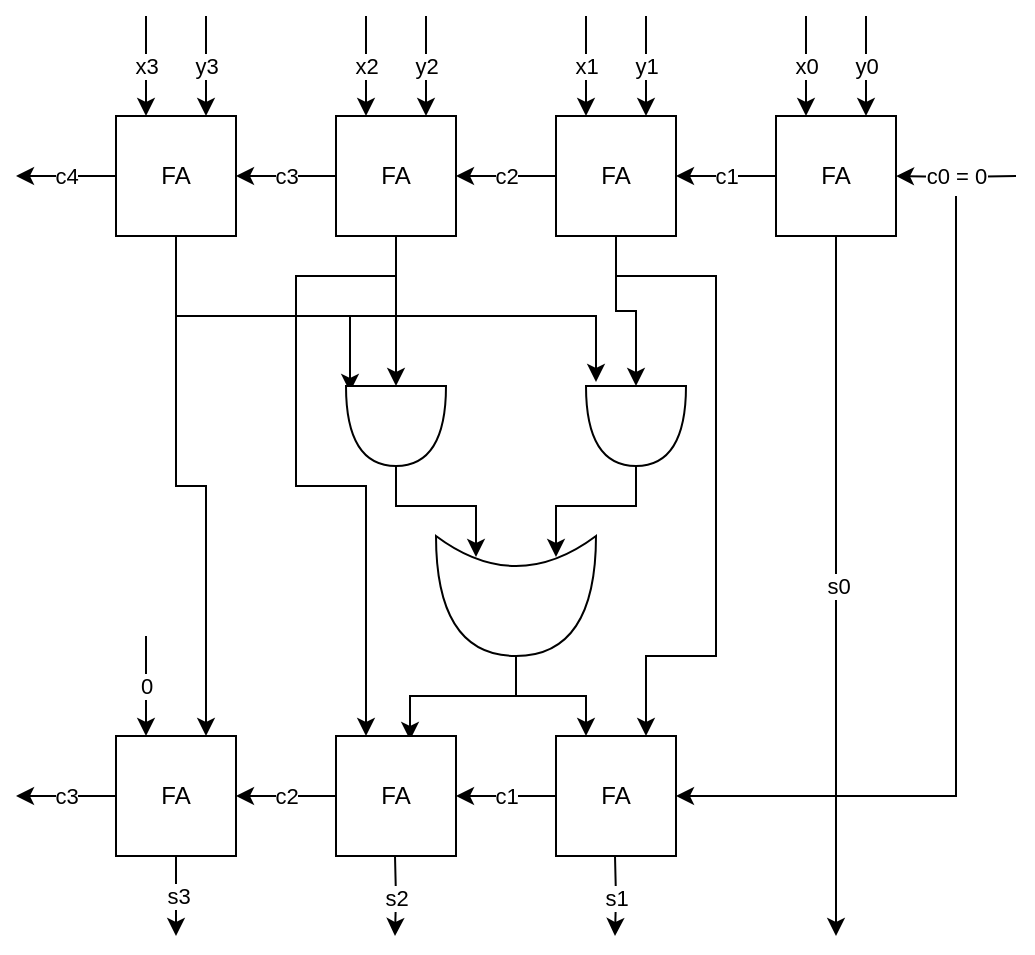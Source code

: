 <mxfile version="14.1.1" type="github">
  <diagram id="TvvjJJYNNTWUt_TaYmTE" name="Page-1">
    <mxGraphModel dx="1038" dy="587" grid="1" gridSize="10" guides="1" tooltips="1" connect="1" arrows="1" fold="1" page="1" pageScale="1" pageWidth="827" pageHeight="1169" math="0" shadow="0">
      <root>
        <mxCell id="0" />
        <mxCell id="1" parent="0" />
        <mxCell id="P3YJ1uOnPOSW2vBNwc0p-4" value="c4" style="edgeStyle=orthogonalEdgeStyle;rounded=0;orthogonalLoop=1;jettySize=auto;html=1;exitX=0;exitY=0.5;exitDx=0;exitDy=0;" edge="1" parent="1" source="P3YJ1uOnPOSW2vBNwc0p-1">
          <mxGeometry relative="1" as="geometry">
            <mxPoint x="100" y="150" as="targetPoint" />
          </mxGeometry>
        </mxCell>
        <mxCell id="P3YJ1uOnPOSW2vBNwc0p-32" style="edgeStyle=orthogonalEdgeStyle;rounded=0;orthogonalLoop=1;jettySize=auto;html=1;entryX=0.75;entryY=0;entryDx=0;entryDy=0;" edge="1" parent="1" source="P3YJ1uOnPOSW2vBNwc0p-1" target="P3YJ1uOnPOSW2vBNwc0p-26">
          <mxGeometry relative="1" as="geometry" />
        </mxCell>
        <mxCell id="P3YJ1uOnPOSW2vBNwc0p-40" style="edgeStyle=orthogonalEdgeStyle;rounded=0;orthogonalLoop=1;jettySize=auto;html=1;entryX=0.075;entryY=0.96;entryDx=0;entryDy=0;entryPerimeter=0;" edge="1" parent="1" source="P3YJ1uOnPOSW2vBNwc0p-1" target="P3YJ1uOnPOSW2vBNwc0p-18">
          <mxGeometry relative="1" as="geometry">
            <Array as="points">
              <mxPoint x="180" y="220" />
              <mxPoint x="267" y="220" />
            </Array>
          </mxGeometry>
        </mxCell>
        <mxCell id="P3YJ1uOnPOSW2vBNwc0p-41" style="edgeStyle=orthogonalEdgeStyle;rounded=0;orthogonalLoop=1;jettySize=auto;html=1;entryX=-0.05;entryY=0.9;entryDx=0;entryDy=0;entryPerimeter=0;" edge="1" parent="1" source="P3YJ1uOnPOSW2vBNwc0p-1" target="P3YJ1uOnPOSW2vBNwc0p-19">
          <mxGeometry relative="1" as="geometry">
            <Array as="points">
              <mxPoint x="180" y="220" />
              <mxPoint x="390" y="220" />
            </Array>
          </mxGeometry>
        </mxCell>
        <mxCell id="P3YJ1uOnPOSW2vBNwc0p-1" value="FA" style="whiteSpace=wrap;html=1;aspect=fixed;" vertex="1" parent="1">
          <mxGeometry x="150" y="120" width="60" height="60" as="geometry" />
        </mxCell>
        <mxCell id="P3YJ1uOnPOSW2vBNwc0p-2" value="x3" style="endArrow=classic;html=1;entryX=0.25;entryY=0;entryDx=0;entryDy=0;" edge="1" parent="1" target="P3YJ1uOnPOSW2vBNwc0p-1">
          <mxGeometry width="50" height="50" relative="1" as="geometry">
            <mxPoint x="165" y="70" as="sourcePoint" />
            <mxPoint x="220" y="110" as="targetPoint" />
          </mxGeometry>
        </mxCell>
        <mxCell id="P3YJ1uOnPOSW2vBNwc0p-3" value="y3" style="endArrow=classic;html=1;entryX=0.75;entryY=0;entryDx=0;entryDy=0;" edge="1" parent="1" target="P3YJ1uOnPOSW2vBNwc0p-1">
          <mxGeometry width="50" height="50" relative="1" as="geometry">
            <mxPoint x="195" y="70" as="sourcePoint" />
            <mxPoint x="216" y="120" as="targetPoint" />
          </mxGeometry>
        </mxCell>
        <mxCell id="P3YJ1uOnPOSW2vBNwc0p-5" value="c2" style="edgeStyle=orthogonalEdgeStyle;rounded=0;orthogonalLoop=1;jettySize=auto;html=1;exitX=0;exitY=0.5;exitDx=0;exitDy=0;" edge="1" parent="1" source="P3YJ1uOnPOSW2vBNwc0p-6">
          <mxGeometry relative="1" as="geometry">
            <mxPoint x="320" y="150" as="targetPoint" />
          </mxGeometry>
        </mxCell>
        <mxCell id="P3YJ1uOnPOSW2vBNwc0p-22" style="edgeStyle=orthogonalEdgeStyle;rounded=0;orthogonalLoop=1;jettySize=auto;html=1;entryX=0;entryY=0.5;entryDx=0;entryDy=0;entryPerimeter=0;" edge="1" parent="1" source="P3YJ1uOnPOSW2vBNwc0p-6" target="P3YJ1uOnPOSW2vBNwc0p-19">
          <mxGeometry relative="1" as="geometry" />
        </mxCell>
        <mxCell id="P3YJ1uOnPOSW2vBNwc0p-39" style="edgeStyle=orthogonalEdgeStyle;rounded=0;orthogonalLoop=1;jettySize=auto;html=1;entryX=0.75;entryY=0;entryDx=0;entryDy=0;" edge="1" parent="1" source="P3YJ1uOnPOSW2vBNwc0p-6" target="P3YJ1uOnPOSW2vBNwc0p-29">
          <mxGeometry relative="1" as="geometry">
            <Array as="points">
              <mxPoint x="400" y="200" />
              <mxPoint x="450" y="200" />
              <mxPoint x="450" y="390" />
              <mxPoint x="415" y="390" />
            </Array>
          </mxGeometry>
        </mxCell>
        <mxCell id="P3YJ1uOnPOSW2vBNwc0p-6" value="FA" style="whiteSpace=wrap;html=1;aspect=fixed;" vertex="1" parent="1">
          <mxGeometry x="370" y="120" width="60" height="60" as="geometry" />
        </mxCell>
        <mxCell id="P3YJ1uOnPOSW2vBNwc0p-7" value="x1" style="endArrow=classic;html=1;entryX=0.25;entryY=0;entryDx=0;entryDy=0;" edge="1" parent="1" target="P3YJ1uOnPOSW2vBNwc0p-6">
          <mxGeometry width="50" height="50" relative="1" as="geometry">
            <mxPoint x="385" y="70" as="sourcePoint" />
            <mxPoint x="440" y="110" as="targetPoint" />
          </mxGeometry>
        </mxCell>
        <mxCell id="P3YJ1uOnPOSW2vBNwc0p-8" value="y1" style="endArrow=classic;html=1;entryX=0.75;entryY=0;entryDx=0;entryDy=0;" edge="1" parent="1" target="P3YJ1uOnPOSW2vBNwc0p-6">
          <mxGeometry width="50" height="50" relative="1" as="geometry">
            <mxPoint x="415" y="70" as="sourcePoint" />
            <mxPoint x="436" y="120" as="targetPoint" />
          </mxGeometry>
        </mxCell>
        <mxCell id="P3YJ1uOnPOSW2vBNwc0p-9" value="c3" style="edgeStyle=orthogonalEdgeStyle;rounded=0;orthogonalLoop=1;jettySize=auto;html=1;exitX=0;exitY=0.5;exitDx=0;exitDy=0;entryX=1;entryY=0.5;entryDx=0;entryDy=0;" edge="1" parent="1" source="P3YJ1uOnPOSW2vBNwc0p-10" target="P3YJ1uOnPOSW2vBNwc0p-1">
          <mxGeometry relative="1" as="geometry">
            <mxPoint x="210" y="129" as="targetPoint" />
            <mxPoint x="260" y="129" as="sourcePoint" />
          </mxGeometry>
        </mxCell>
        <mxCell id="P3YJ1uOnPOSW2vBNwc0p-21" style="edgeStyle=orthogonalEdgeStyle;rounded=0;orthogonalLoop=1;jettySize=auto;html=1;entryX=0;entryY=0.5;entryDx=0;entryDy=0;entryPerimeter=0;" edge="1" parent="1" source="P3YJ1uOnPOSW2vBNwc0p-10" target="P3YJ1uOnPOSW2vBNwc0p-18">
          <mxGeometry relative="1" as="geometry" />
        </mxCell>
        <mxCell id="P3YJ1uOnPOSW2vBNwc0p-42" style="edgeStyle=orthogonalEdgeStyle;rounded=0;orthogonalLoop=1;jettySize=auto;html=1;entryX=0.25;entryY=0;entryDx=0;entryDy=0;" edge="1" parent="1" source="P3YJ1uOnPOSW2vBNwc0p-10" target="P3YJ1uOnPOSW2vBNwc0p-31">
          <mxGeometry relative="1" as="geometry">
            <Array as="points">
              <mxPoint x="290" y="200" />
              <mxPoint x="240" y="200" />
              <mxPoint x="240" y="305" />
              <mxPoint x="275" y="305" />
            </Array>
          </mxGeometry>
        </mxCell>
        <mxCell id="P3YJ1uOnPOSW2vBNwc0p-10" value="FA" style="whiteSpace=wrap;html=1;aspect=fixed;" vertex="1" parent="1">
          <mxGeometry x="260" y="120" width="60" height="60" as="geometry" />
        </mxCell>
        <mxCell id="P3YJ1uOnPOSW2vBNwc0p-11" value="x2" style="endArrow=classic;html=1;entryX=0.25;entryY=0;entryDx=0;entryDy=0;" edge="1" parent="1" target="P3YJ1uOnPOSW2vBNwc0p-10">
          <mxGeometry width="50" height="50" relative="1" as="geometry">
            <mxPoint x="275" y="70" as="sourcePoint" />
            <mxPoint x="330" y="110" as="targetPoint" />
          </mxGeometry>
        </mxCell>
        <mxCell id="P3YJ1uOnPOSW2vBNwc0p-12" value="y2" style="endArrow=classic;html=1;entryX=0.75;entryY=0;entryDx=0;entryDy=0;" edge="1" parent="1" target="P3YJ1uOnPOSW2vBNwc0p-10">
          <mxGeometry width="50" height="50" relative="1" as="geometry">
            <mxPoint x="305" y="70" as="sourcePoint" />
            <mxPoint x="326" y="120" as="targetPoint" />
          </mxGeometry>
        </mxCell>
        <mxCell id="P3YJ1uOnPOSW2vBNwc0p-13" value="c1" style="edgeStyle=orthogonalEdgeStyle;rounded=0;orthogonalLoop=1;jettySize=auto;html=1;exitX=0;exitY=0.5;exitDx=0;exitDy=0;" edge="1" parent="1" source="P3YJ1uOnPOSW2vBNwc0p-14">
          <mxGeometry relative="1" as="geometry">
            <mxPoint x="430" y="150" as="targetPoint" />
          </mxGeometry>
        </mxCell>
        <mxCell id="P3YJ1uOnPOSW2vBNwc0p-38" value="s0" style="edgeStyle=orthogonalEdgeStyle;rounded=0;orthogonalLoop=1;jettySize=auto;html=1;" edge="1" parent="1" source="P3YJ1uOnPOSW2vBNwc0p-14">
          <mxGeometry relative="1" as="geometry">
            <mxPoint x="510" y="530" as="targetPoint" />
          </mxGeometry>
        </mxCell>
        <mxCell id="P3YJ1uOnPOSW2vBNwc0p-14" value="FA" style="whiteSpace=wrap;html=1;aspect=fixed;" vertex="1" parent="1">
          <mxGeometry x="480" y="120" width="60" height="60" as="geometry" />
        </mxCell>
        <mxCell id="P3YJ1uOnPOSW2vBNwc0p-15" value="x0" style="endArrow=classic;html=1;entryX=0.25;entryY=0;entryDx=0;entryDy=0;" edge="1" parent="1" target="P3YJ1uOnPOSW2vBNwc0p-14">
          <mxGeometry width="50" height="50" relative="1" as="geometry">
            <mxPoint x="495" y="70" as="sourcePoint" />
            <mxPoint x="550" y="110" as="targetPoint" />
          </mxGeometry>
        </mxCell>
        <mxCell id="P3YJ1uOnPOSW2vBNwc0p-16" value="y0" style="endArrow=classic;html=1;entryX=0.75;entryY=0;entryDx=0;entryDy=0;" edge="1" parent="1" target="P3YJ1uOnPOSW2vBNwc0p-14">
          <mxGeometry width="50" height="50" relative="1" as="geometry">
            <mxPoint x="525" y="70" as="sourcePoint" />
            <mxPoint x="546" y="120" as="targetPoint" />
          </mxGeometry>
        </mxCell>
        <mxCell id="P3YJ1uOnPOSW2vBNwc0p-17" value="c0 = 0" style="edgeStyle=orthogonalEdgeStyle;rounded=0;orthogonalLoop=1;jettySize=auto;html=1;entryX=1;entryY=0.5;entryDx=0;entryDy=0;" edge="1" parent="1" target="P3YJ1uOnPOSW2vBNwc0p-14">
          <mxGeometry relative="1" as="geometry">
            <mxPoint x="430" y="172" as="targetPoint" />
            <mxPoint x="600" y="150" as="sourcePoint" />
          </mxGeometry>
        </mxCell>
        <mxCell id="P3YJ1uOnPOSW2vBNwc0p-24" style="edgeStyle=orthogonalEdgeStyle;rounded=0;orthogonalLoop=1;jettySize=auto;html=1;entryX=0.175;entryY=0.75;entryDx=0;entryDy=0;entryPerimeter=0;" edge="1" parent="1" source="P3YJ1uOnPOSW2vBNwc0p-18" target="P3YJ1uOnPOSW2vBNwc0p-23">
          <mxGeometry relative="1" as="geometry" />
        </mxCell>
        <mxCell id="P3YJ1uOnPOSW2vBNwc0p-18" value="" style="shape=or;whiteSpace=wrap;html=1;rotation=90;" vertex="1" parent="1">
          <mxGeometry x="270" y="250" width="40" height="50" as="geometry" />
        </mxCell>
        <mxCell id="P3YJ1uOnPOSW2vBNwc0p-25" style="edgeStyle=orthogonalEdgeStyle;rounded=0;orthogonalLoop=1;jettySize=auto;html=1;entryX=0.175;entryY=0.25;entryDx=0;entryDy=0;entryPerimeter=0;" edge="1" parent="1" source="P3YJ1uOnPOSW2vBNwc0p-19" target="P3YJ1uOnPOSW2vBNwc0p-23">
          <mxGeometry relative="1" as="geometry" />
        </mxCell>
        <mxCell id="P3YJ1uOnPOSW2vBNwc0p-19" value="" style="shape=or;whiteSpace=wrap;html=1;rotation=90;" vertex="1" parent="1">
          <mxGeometry x="390" y="250" width="40" height="50" as="geometry" />
        </mxCell>
        <mxCell id="P3YJ1uOnPOSW2vBNwc0p-43" style="edgeStyle=orthogonalEdgeStyle;rounded=0;orthogonalLoop=1;jettySize=auto;html=1;entryX=0.25;entryY=0;entryDx=0;entryDy=0;" edge="1" parent="1" source="P3YJ1uOnPOSW2vBNwc0p-23" target="P3YJ1uOnPOSW2vBNwc0p-29">
          <mxGeometry relative="1" as="geometry" />
        </mxCell>
        <mxCell id="P3YJ1uOnPOSW2vBNwc0p-44" style="edgeStyle=orthogonalEdgeStyle;rounded=0;orthogonalLoop=1;jettySize=auto;html=1;entryX=0.617;entryY=0.033;entryDx=0;entryDy=0;entryPerimeter=0;" edge="1" parent="1" source="P3YJ1uOnPOSW2vBNwc0p-23" target="P3YJ1uOnPOSW2vBNwc0p-31">
          <mxGeometry relative="1" as="geometry" />
        </mxCell>
        <mxCell id="P3YJ1uOnPOSW2vBNwc0p-23" value="" style="shape=xor;whiteSpace=wrap;html=1;rotation=90;" vertex="1" parent="1">
          <mxGeometry x="320" y="320" width="60" height="80" as="geometry" />
        </mxCell>
        <mxCell id="P3YJ1uOnPOSW2vBNwc0p-27" value="c3" style="edgeStyle=orthogonalEdgeStyle;rounded=0;orthogonalLoop=1;jettySize=auto;html=1;" edge="1" parent="1" source="P3YJ1uOnPOSW2vBNwc0p-26">
          <mxGeometry relative="1" as="geometry">
            <mxPoint x="100" y="460" as="targetPoint" />
          </mxGeometry>
        </mxCell>
        <mxCell id="P3YJ1uOnPOSW2vBNwc0p-34" value="s3" style="edgeStyle=orthogonalEdgeStyle;rounded=0;orthogonalLoop=1;jettySize=auto;html=1;" edge="1" parent="1" source="P3YJ1uOnPOSW2vBNwc0p-26">
          <mxGeometry relative="1" as="geometry">
            <mxPoint x="180" y="530" as="targetPoint" />
          </mxGeometry>
        </mxCell>
        <mxCell id="P3YJ1uOnPOSW2vBNwc0p-26" value="FA" style="whiteSpace=wrap;html=1;aspect=fixed;" vertex="1" parent="1">
          <mxGeometry x="150" y="430" width="60" height="60" as="geometry" />
        </mxCell>
        <mxCell id="P3YJ1uOnPOSW2vBNwc0p-28" value="c1" style="edgeStyle=orthogonalEdgeStyle;rounded=0;orthogonalLoop=1;jettySize=auto;html=1;" edge="1" parent="1" source="P3YJ1uOnPOSW2vBNwc0p-29">
          <mxGeometry relative="1" as="geometry">
            <mxPoint x="320" y="460" as="targetPoint" />
          </mxGeometry>
        </mxCell>
        <mxCell id="P3YJ1uOnPOSW2vBNwc0p-29" value="FA" style="whiteSpace=wrap;html=1;aspect=fixed;" vertex="1" parent="1">
          <mxGeometry x="370" y="430" width="60" height="60" as="geometry" />
        </mxCell>
        <mxCell id="P3YJ1uOnPOSW2vBNwc0p-30" value="c2" style="edgeStyle=orthogonalEdgeStyle;rounded=0;orthogonalLoop=1;jettySize=auto;html=1;" edge="1" parent="1" source="P3YJ1uOnPOSW2vBNwc0p-31">
          <mxGeometry relative="1" as="geometry">
            <mxPoint x="210" y="460" as="targetPoint" />
          </mxGeometry>
        </mxCell>
        <mxCell id="P3YJ1uOnPOSW2vBNwc0p-31" value="FA" style="whiteSpace=wrap;html=1;aspect=fixed;" vertex="1" parent="1">
          <mxGeometry x="260" y="430" width="60" height="60" as="geometry" />
        </mxCell>
        <mxCell id="P3YJ1uOnPOSW2vBNwc0p-33" value="0" style="endArrow=classic;html=1;entryX=0.25;entryY=0;entryDx=0;entryDy=0;" edge="1" parent="1" target="P3YJ1uOnPOSW2vBNwc0p-26">
          <mxGeometry width="50" height="50" relative="1" as="geometry">
            <mxPoint x="165" y="380" as="sourcePoint" />
            <mxPoint x="440" y="330" as="targetPoint" />
          </mxGeometry>
        </mxCell>
        <mxCell id="P3YJ1uOnPOSW2vBNwc0p-35" value="s1" style="edgeStyle=orthogonalEdgeStyle;rounded=0;orthogonalLoop=1;jettySize=auto;html=1;" edge="1" parent="1">
          <mxGeometry relative="1" as="geometry">
            <mxPoint x="399.5" y="530" as="targetPoint" />
            <mxPoint x="399.5" y="490" as="sourcePoint" />
          </mxGeometry>
        </mxCell>
        <mxCell id="P3YJ1uOnPOSW2vBNwc0p-36" value="s2" style="edgeStyle=orthogonalEdgeStyle;rounded=0;orthogonalLoop=1;jettySize=auto;html=1;" edge="1" parent="1">
          <mxGeometry relative="1" as="geometry">
            <mxPoint x="289.5" y="530" as="targetPoint" />
            <mxPoint x="289.5" y="490" as="sourcePoint" />
          </mxGeometry>
        </mxCell>
        <mxCell id="P3YJ1uOnPOSW2vBNwc0p-37" value="" style="endArrow=classic;html=1;entryX=1;entryY=0.5;entryDx=0;entryDy=0;rounded=0;edgeStyle=orthogonalEdgeStyle;" edge="1" parent="1" target="P3YJ1uOnPOSW2vBNwc0p-29">
          <mxGeometry width="50" height="50" relative="1" as="geometry">
            <mxPoint x="570" y="160" as="sourcePoint" />
            <mxPoint x="440" y="330" as="targetPoint" />
            <Array as="points">
              <mxPoint x="570" y="460" />
            </Array>
          </mxGeometry>
        </mxCell>
      </root>
    </mxGraphModel>
  </diagram>
</mxfile>
